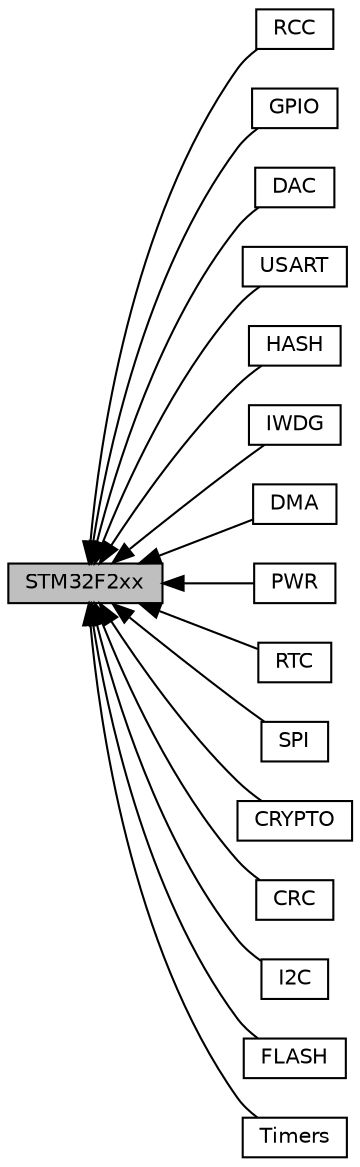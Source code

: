 digraph "STM32F2xx"
{
  edge [fontname="Helvetica",fontsize="10",labelfontname="Helvetica",labelfontsize="10"];
  node [fontname="Helvetica",fontsize="10",shape=record];
  rankdir=LR;
  Node11 [label="RCC",height=0.2,width=0.4,color="black", fillcolor="white", style="filled",URL="$group__rcc__file.html",tooltip="libopencm3 STM32F2xx Reset and Clock Control "];
  Node6 [label="GPIO",height=0.2,width=0.4,color="black", fillcolor="white", style="filled",URL="$group__gpio__file.html",tooltip="libopencm3 STM32F2xx General Purpose I/O "];
  Node0 [label="STM32F2xx",height=0.2,width=0.4,color="black", fillcolor="grey75", style="filled", fontcolor="black"];
  Node3 [label="DAC",height=0.2,width=0.4,color="black", fillcolor="white", style="filled",URL="$group__dac__file.html",tooltip="libopencm3 STM32F2xx DAC "];
  Node15 [label="USART",height=0.2,width=0.4,color="black", fillcolor="white", style="filled",URL="$group__usart__file.html",tooltip="libopencm3 STM32F2xx USART "];
  Node7 [label="HASH",height=0.2,width=0.4,color="black", fillcolor="white", style="filled",URL="$group__hash__file.html",tooltip="libopencm3 STM32F2xx Hash Processor "];
  Node9 [label="IWDG",height=0.2,width=0.4,color="black", fillcolor="white", style="filled",URL="$group__iwdg__file.html",tooltip="libopencm3 STM32F2xx Independent Watchdog Timer "];
  Node4 [label="DMA",height=0.2,width=0.4,color="black", fillcolor="white", style="filled",URL="$group__dma__file.html",tooltip="libopencm3 STM32F2xx DMA "];
  Node10 [label="PWR",height=0.2,width=0.4,color="black", fillcolor="white", style="filled",URL="$group__pwr__file.html",tooltip="libopencm3 STM32F2xx Power Control "];
  Node12 [label="RTC",height=0.2,width=0.4,color="black", fillcolor="white", style="filled",URL="$group__rtc__file.html",tooltip="libopencm3 STM32F2xx RTC "];
  Node13 [label="SPI",height=0.2,width=0.4,color="black", fillcolor="white", style="filled",URL="$group__spi__file.html",tooltip="libopencm3 STM32F2xx SPI "];
  Node2 [label="CRYPTO",height=0.2,width=0.4,color="black", fillcolor="white", style="filled",URL="$group__crypto__file.html",tooltip="libopencm3 STM32F2xx Cryptographic controller "];
  Node1 [label="CRC",height=0.2,width=0.4,color="black", fillcolor="white", style="filled",URL="$group__crc__file.html",tooltip="libopencm3 STM32F2xx CRC "];
  Node8 [label="I2C",height=0.2,width=0.4,color="black", fillcolor="white", style="filled",URL="$group__i2c__file.html",tooltip="libopencm3 STM32F2xx I2C "];
  Node5 [label="FLASH",height=0.2,width=0.4,color="black", fillcolor="white", style="filled",URL="$group__flash__file.html",tooltip="libopencm3 STM32F2xx FLASH "];
  Node14 [label="Timers",height=0.2,width=0.4,color="black", fillcolor="white", style="filled",URL="$group__timer__file.html",tooltip="libopencm3 STM32F2xx Timers "];
  Node0->Node1 [shape=plaintext, dir="back", style="solid"];
  Node0->Node2 [shape=plaintext, dir="back", style="solid"];
  Node0->Node3 [shape=plaintext, dir="back", style="solid"];
  Node0->Node4 [shape=plaintext, dir="back", style="solid"];
  Node0->Node5 [shape=plaintext, dir="back", style="solid"];
  Node0->Node6 [shape=plaintext, dir="back", style="solid"];
  Node0->Node7 [shape=plaintext, dir="back", style="solid"];
  Node0->Node8 [shape=plaintext, dir="back", style="solid"];
  Node0->Node9 [shape=plaintext, dir="back", style="solid"];
  Node0->Node10 [shape=plaintext, dir="back", style="solid"];
  Node0->Node11 [shape=plaintext, dir="back", style="solid"];
  Node0->Node12 [shape=plaintext, dir="back", style="solid"];
  Node0->Node13 [shape=plaintext, dir="back", style="solid"];
  Node0->Node14 [shape=plaintext, dir="back", style="solid"];
  Node0->Node15 [shape=plaintext, dir="back", style="solid"];
}
